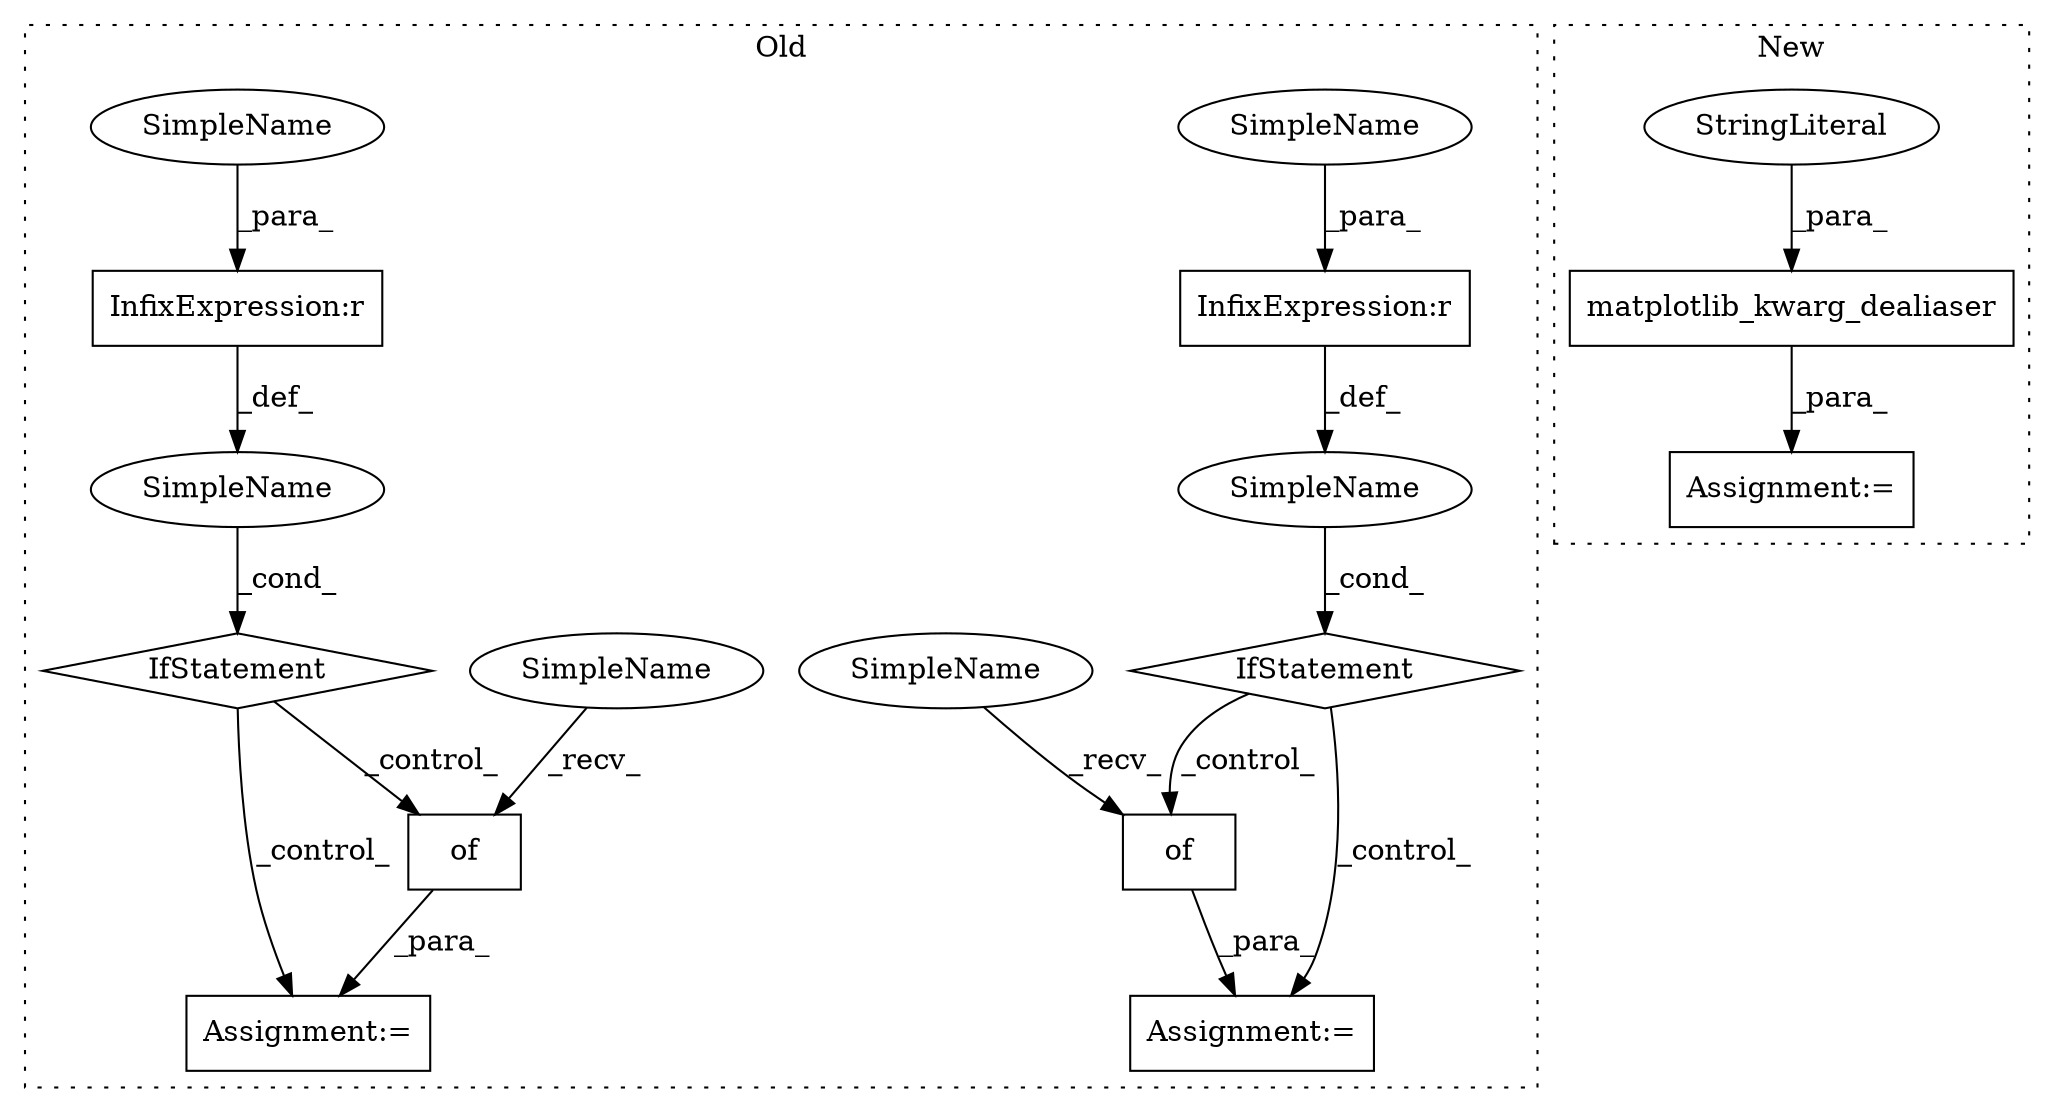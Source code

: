 digraph G {
subgraph cluster0 {
1 [label="IfStatement" a="25" s="4377,4404" l="4,2" shape="diamond"];
3 [label="InfixExpression:r" a="27" s="4396" l="4" shape="box"];
4 [label="SimpleName" a="42" s="" l="" shape="ellipse"];
5 [label="of" a="32" s="4436" l="4" shape="box"];
7 [label="Assignment:=" a="7" s="4431" l="1" shape="box"];
9 [label="of" a="32" s="4519" l="4" shape="box"];
10 [label="InfixExpression:r" a="27" s="4477" l="4" shape="box"];
11 [label="SimpleName" a="42" s="" l="" shape="ellipse"];
12 [label="IfStatement" a="25" s="4456,4485" l="4,2" shape="diamond"];
13 [label="Assignment:=" a="7" s="4514" l="1" shape="box"];
14 [label="SimpleName" a="42" s="4481" l="4" shape="ellipse"];
15 [label="SimpleName" a="42" s="4400" l="4" shape="ellipse"];
16 [label="SimpleName" a="42" s="4432" l="3" shape="ellipse"];
17 [label="SimpleName" a="42" s="4515" l="3" shape="ellipse"];
label = "Old";
style="dotted";
}
subgraph cluster1 {
2 [label="matplotlib_kwarg_dealiaser" a="32" s="4030,4082" l="27,1" shape="box"];
6 [label="Assignment:=" a="7" s="4029" l="1" shape="box"];
8 [label="StringLiteral" a="45" s="4073" l="9" shape="ellipse"];
label = "New";
style="dotted";
}
1 -> 7 [label="_control_"];
1 -> 5 [label="_control_"];
2 -> 6 [label="_para_"];
3 -> 4 [label="_def_"];
4 -> 1 [label="_cond_"];
5 -> 7 [label="_para_"];
8 -> 2 [label="_para_"];
9 -> 13 [label="_para_"];
10 -> 11 [label="_def_"];
11 -> 12 [label="_cond_"];
12 -> 9 [label="_control_"];
12 -> 13 [label="_control_"];
14 -> 10 [label="_para_"];
15 -> 3 [label="_para_"];
16 -> 5 [label="_recv_"];
17 -> 9 [label="_recv_"];
}